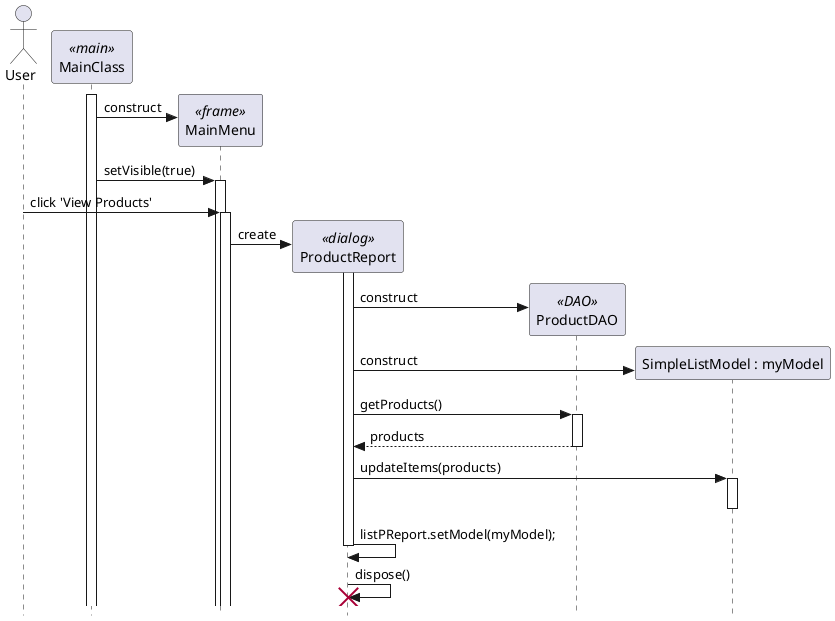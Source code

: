 @startuml
' use strict UML mode
skinparam style strictuml

actor "User" as user

participant "MainClass" as main <<main>>
main++

create "MainMenu" as menu <<frame>>
main -> menu : construct
main -> menu++ : setVisible(true)

user -> menu++ : click 'View Products'

create "ProductReport" as report <<dialog>>
menu -> report : create

' activate editor constructor
report++

' create a DAO
create "ProductDAO" as dao <<DAO>>
report -> dao : construct 

create "SimpleListModel : myModel" as model
report -> model : construct 

report -> dao++ : getProducts()
return products

report -> model++ : updateItems(products)
model--

report -> report : listPReport.setModel(myModel);

report--



'dispose dialog
report -> report : dispose()

destroy report

@enduml